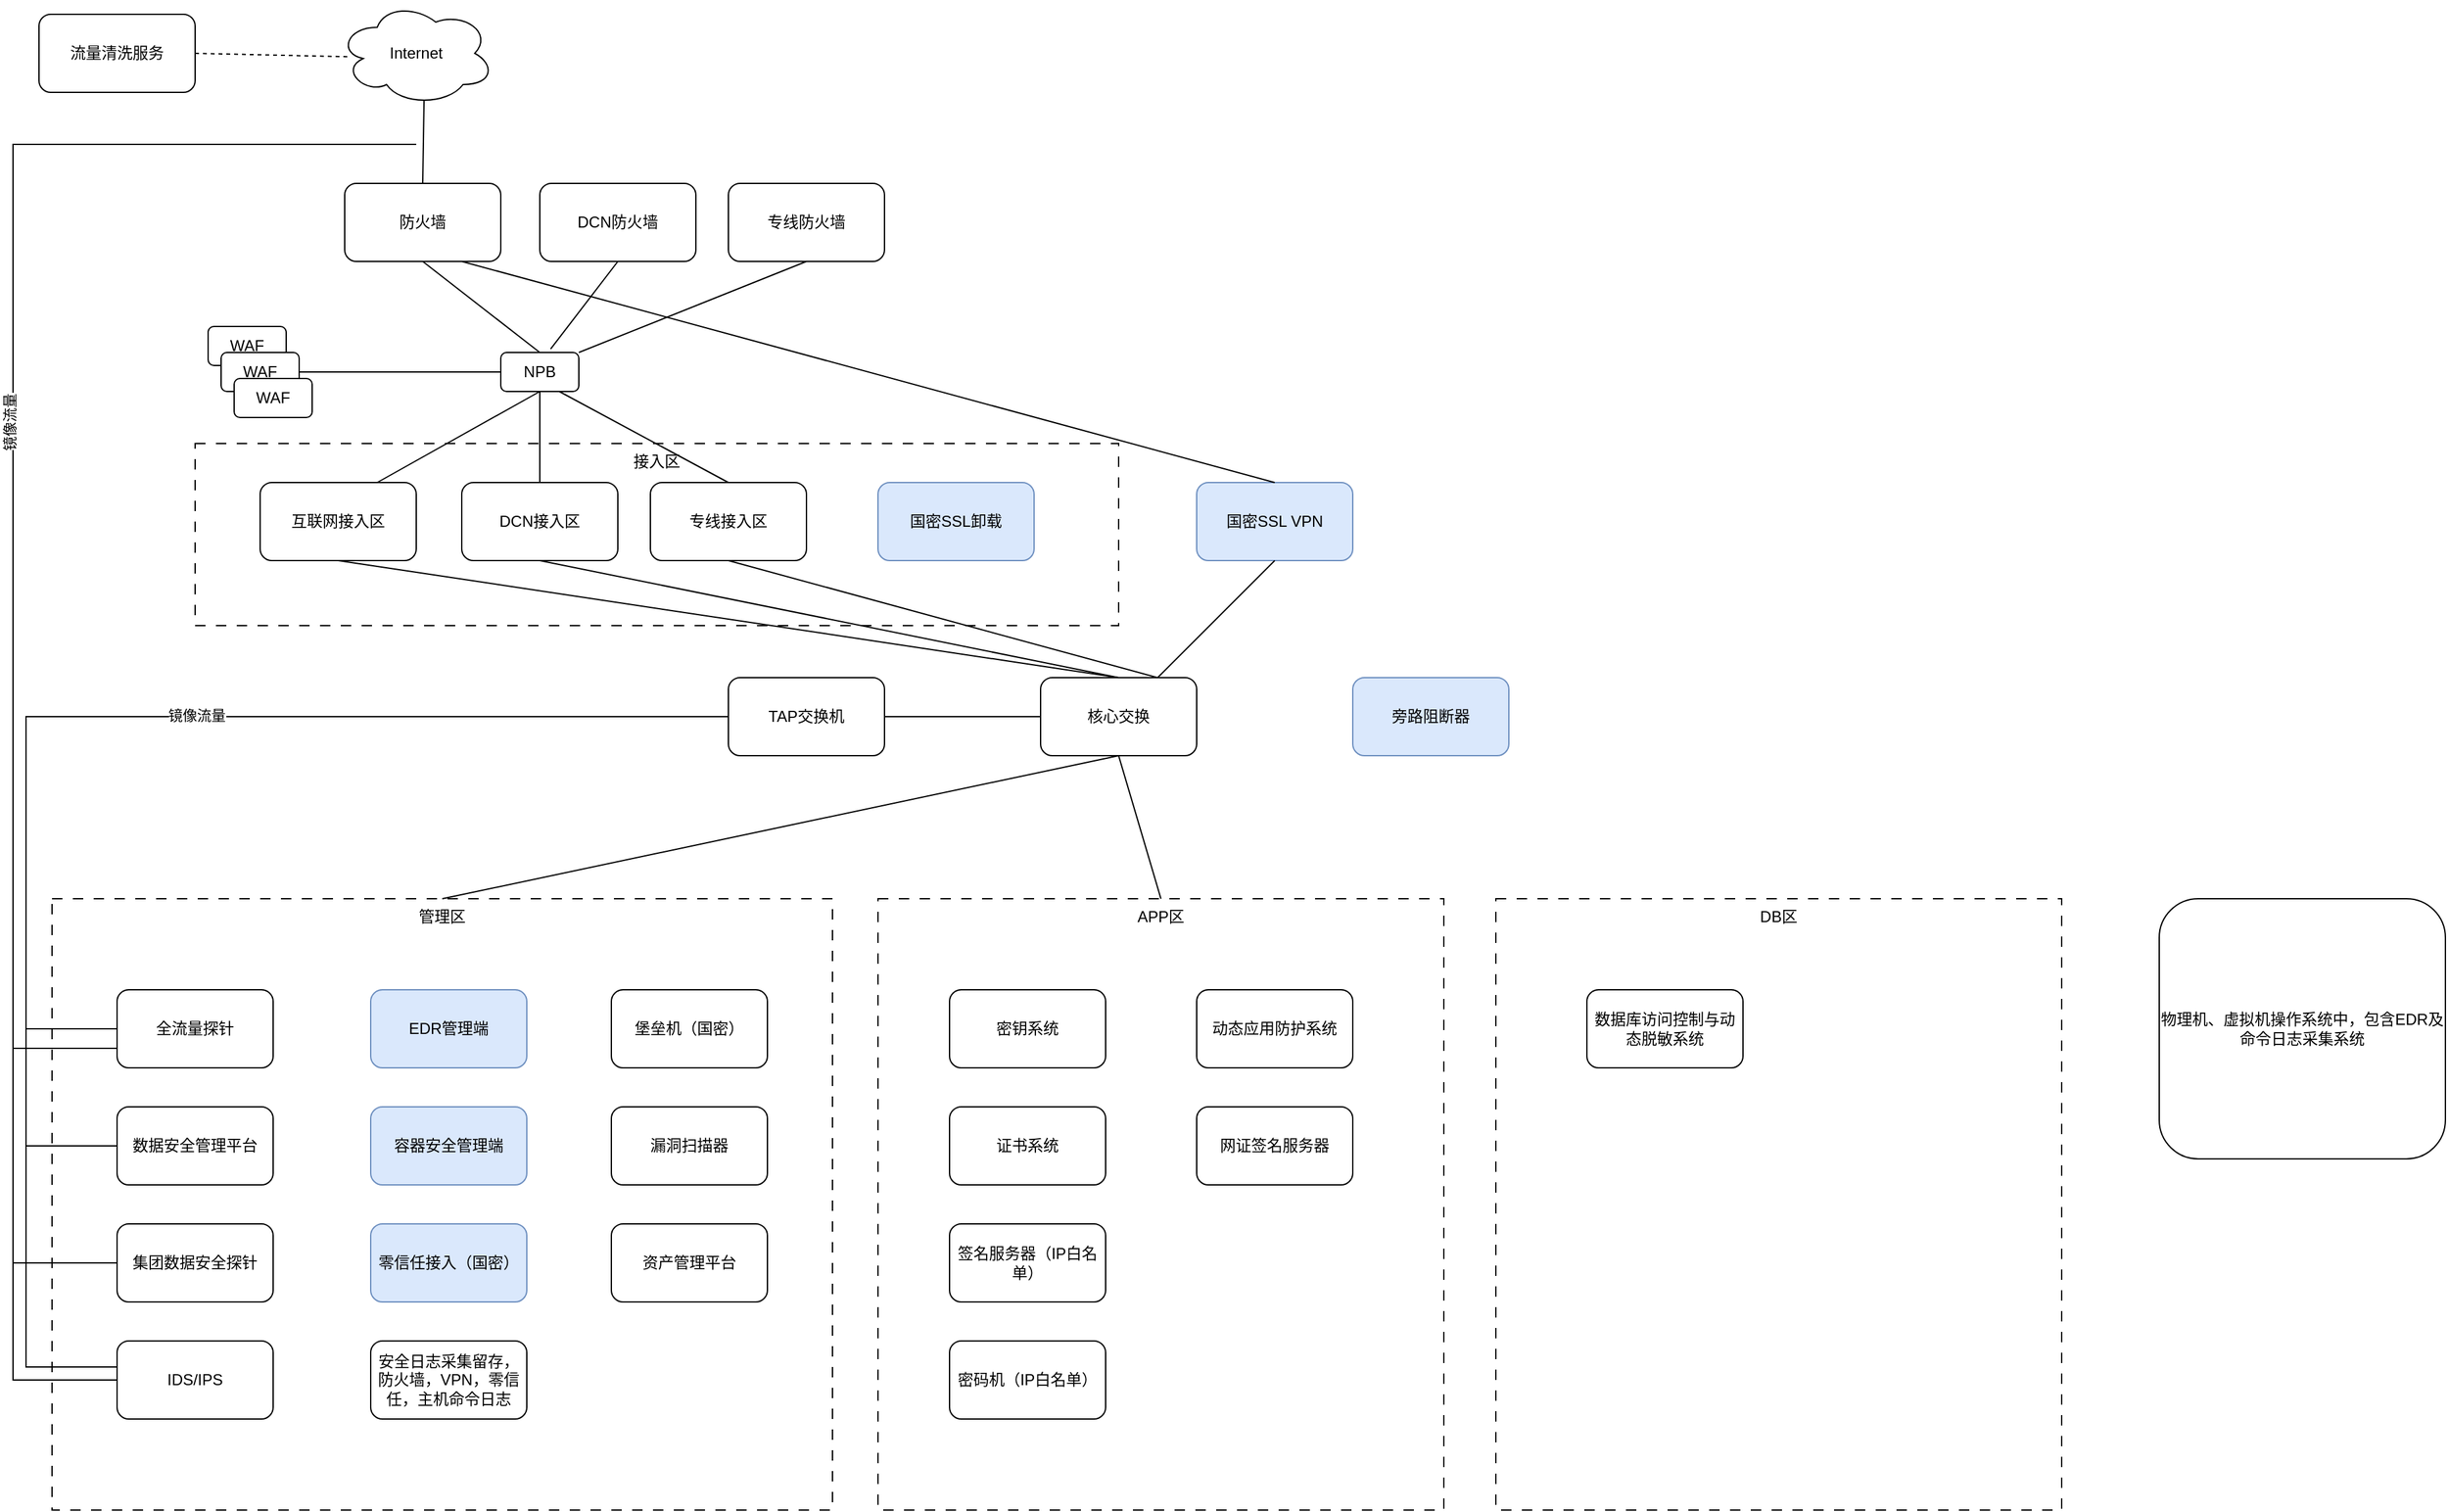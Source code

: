 <mxfile version="22.1.16" type="github">
  <diagram name="Page-1" id="SjuoFifx6ghLgIIXIPQF">
    <mxGraphModel dx="2440" dy="1332" grid="1" gridSize="10" guides="1" tooltips="1" connect="1" arrows="1" fold="1" page="1" pageScale="1" pageWidth="850" pageHeight="1100" math="0" shadow="0">
      <root>
        <mxCell id="0" />
        <mxCell id="1" parent="0" />
        <mxCell id="OezaXA5_lqatCkhkfjHj-74" value="接入区" style="rounded=0;whiteSpace=wrap;html=1;verticalAlign=top;dashed=1;dashPattern=8 8;" vertex="1" parent="1">
          <mxGeometry x="160" y="510" width="710" height="140" as="geometry" />
        </mxCell>
        <mxCell id="OezaXA5_lqatCkhkfjHj-72" value="DB区" style="rounded=0;whiteSpace=wrap;html=1;verticalAlign=top;dashed=1;dashPattern=8 8;" vertex="1" parent="1">
          <mxGeometry x="1160" y="860" width="435" height="470" as="geometry" />
        </mxCell>
        <mxCell id="OezaXA5_lqatCkhkfjHj-42" value="APP区" style="rounded=0;whiteSpace=wrap;html=1;verticalAlign=top;dashed=1;dashPattern=8 8;" vertex="1" parent="1">
          <mxGeometry x="685" y="860" width="435" height="470" as="geometry" />
        </mxCell>
        <mxCell id="OezaXA5_lqatCkhkfjHj-41" value="管理区" style="rounded=0;whiteSpace=wrap;html=1;verticalAlign=top;dashed=1;dashPattern=8 8;" vertex="1" parent="1">
          <mxGeometry x="50" y="860" width="600" height="470" as="geometry" />
        </mxCell>
        <mxCell id="OezaXA5_lqatCkhkfjHj-1" value="Internet" style="ellipse;shape=cloud;whiteSpace=wrap;html=1;" vertex="1" parent="1">
          <mxGeometry x="270" y="170" width="120" height="80" as="geometry" />
        </mxCell>
        <mxCell id="OezaXA5_lqatCkhkfjHj-2" value="" style="endArrow=none;dashed=1;html=1;rounded=0;exitX=1;exitY=0.5;exitDx=0;exitDy=0;entryX=0.064;entryY=0.533;entryDx=0;entryDy=0;entryPerimeter=0;" edge="1" parent="1" source="OezaXA5_lqatCkhkfjHj-3" target="OezaXA5_lqatCkhkfjHj-1">
          <mxGeometry width="50" height="50" relative="1" as="geometry">
            <mxPoint x="420" y="210" as="sourcePoint" />
            <mxPoint x="510" y="220" as="targetPoint" />
          </mxGeometry>
        </mxCell>
        <mxCell id="OezaXA5_lqatCkhkfjHj-3" value="流量清洗服务" style="rounded=1;whiteSpace=wrap;html=1;" vertex="1" parent="1">
          <mxGeometry x="40" y="180" width="120" height="60" as="geometry" />
        </mxCell>
        <mxCell id="OezaXA5_lqatCkhkfjHj-4" value="防火墙" style="rounded=1;whiteSpace=wrap;html=1;" vertex="1" parent="1">
          <mxGeometry x="275" y="310" width="120" height="60" as="geometry" />
        </mxCell>
        <mxCell id="OezaXA5_lqatCkhkfjHj-5" value="互联网接入区" style="rounded=1;whiteSpace=wrap;html=1;" vertex="1" parent="1">
          <mxGeometry x="210" y="540" width="120" height="60" as="geometry" />
        </mxCell>
        <mxCell id="OezaXA5_lqatCkhkfjHj-6" value="DCN接入区" style="rounded=1;whiteSpace=wrap;html=1;" vertex="1" parent="1">
          <mxGeometry x="365" y="540" width="120" height="60" as="geometry" />
        </mxCell>
        <mxCell id="OezaXA5_lqatCkhkfjHj-12" value="NPB" style="rounded=1;whiteSpace=wrap;html=1;" vertex="1" parent="1">
          <mxGeometry x="395" y="440" width="60" height="30" as="geometry" />
        </mxCell>
        <mxCell id="OezaXA5_lqatCkhkfjHj-13" value="" style="endArrow=none;html=1;rounded=0;entryX=0.5;entryY=1;entryDx=0;entryDy=0;exitX=0.5;exitY=0;exitDx=0;exitDy=0;" edge="1" parent="1" source="OezaXA5_lqatCkhkfjHj-12" target="OezaXA5_lqatCkhkfjHj-4">
          <mxGeometry width="50" height="50" relative="1" as="geometry">
            <mxPoint x="400" y="600" as="sourcePoint" />
            <mxPoint x="450" y="550" as="targetPoint" />
          </mxGeometry>
        </mxCell>
        <mxCell id="OezaXA5_lqatCkhkfjHj-14" value="" style="endArrow=none;html=1;rounded=0;entryX=0.5;entryY=1;entryDx=0;entryDy=0;exitX=0.75;exitY=0;exitDx=0;exitDy=0;" edge="1" parent="1" source="OezaXA5_lqatCkhkfjHj-5" target="OezaXA5_lqatCkhkfjHj-12">
          <mxGeometry width="50" height="50" relative="1" as="geometry">
            <mxPoint x="400" y="600" as="sourcePoint" />
            <mxPoint x="450" y="550" as="targetPoint" />
          </mxGeometry>
        </mxCell>
        <mxCell id="OezaXA5_lqatCkhkfjHj-15" value="" style="endArrow=none;html=1;rounded=0;entryX=0.5;entryY=1;entryDx=0;entryDy=0;exitX=0.5;exitY=0;exitDx=0;exitDy=0;" edge="1" parent="1" source="OezaXA5_lqatCkhkfjHj-6" target="OezaXA5_lqatCkhkfjHj-12">
          <mxGeometry width="50" height="50" relative="1" as="geometry">
            <mxPoint x="400" y="600" as="sourcePoint" />
            <mxPoint x="450" y="550" as="targetPoint" />
          </mxGeometry>
        </mxCell>
        <mxCell id="OezaXA5_lqatCkhkfjHj-17" value="" style="endArrow=none;html=1;rounded=0;entryX=0.55;entryY=0.95;entryDx=0;entryDy=0;entryPerimeter=0;exitX=0.5;exitY=0;exitDx=0;exitDy=0;" edge="1" parent="1" source="OezaXA5_lqatCkhkfjHj-4" target="OezaXA5_lqatCkhkfjHj-1">
          <mxGeometry width="50" height="50" relative="1" as="geometry">
            <mxPoint x="400" y="600" as="sourcePoint" />
            <mxPoint x="450" y="550" as="targetPoint" />
          </mxGeometry>
        </mxCell>
        <mxCell id="OezaXA5_lqatCkhkfjHj-18" value="DCN防火墙" style="rounded=1;whiteSpace=wrap;html=1;" vertex="1" parent="1">
          <mxGeometry x="425" y="310" width="120" height="60" as="geometry" />
        </mxCell>
        <mxCell id="OezaXA5_lqatCkhkfjHj-19" value="专线防火墙" style="rounded=1;whiteSpace=wrap;html=1;" vertex="1" parent="1">
          <mxGeometry x="570" y="310" width="120" height="60" as="geometry" />
        </mxCell>
        <mxCell id="OezaXA5_lqatCkhkfjHj-20" value="" style="endArrow=none;html=1;rounded=0;entryX=0.5;entryY=1;entryDx=0;entryDy=0;exitX=0.639;exitY=-0.089;exitDx=0;exitDy=0;exitPerimeter=0;" edge="1" parent="1" source="OezaXA5_lqatCkhkfjHj-12" target="OezaXA5_lqatCkhkfjHj-18">
          <mxGeometry width="50" height="50" relative="1" as="geometry">
            <mxPoint x="400" y="600" as="sourcePoint" />
            <mxPoint x="450" y="550" as="targetPoint" />
          </mxGeometry>
        </mxCell>
        <mxCell id="OezaXA5_lqatCkhkfjHj-21" value="" style="endArrow=none;html=1;rounded=0;entryX=0.5;entryY=1;entryDx=0;entryDy=0;exitX=1;exitY=0;exitDx=0;exitDy=0;" edge="1" parent="1" source="OezaXA5_lqatCkhkfjHj-12" target="OezaXA5_lqatCkhkfjHj-19">
          <mxGeometry width="50" height="50" relative="1" as="geometry">
            <mxPoint x="400" y="600" as="sourcePoint" />
            <mxPoint x="450" y="550" as="targetPoint" />
          </mxGeometry>
        </mxCell>
        <mxCell id="OezaXA5_lqatCkhkfjHj-22" value="专线接入区" style="rounded=1;whiteSpace=wrap;html=1;" vertex="1" parent="1">
          <mxGeometry x="510" y="540" width="120" height="60" as="geometry" />
        </mxCell>
        <mxCell id="OezaXA5_lqatCkhkfjHj-23" value="" style="endArrow=none;html=1;rounded=0;entryX=0.75;entryY=1;entryDx=0;entryDy=0;exitX=0.5;exitY=0;exitDx=0;exitDy=0;" edge="1" parent="1" source="OezaXA5_lqatCkhkfjHj-22" target="OezaXA5_lqatCkhkfjHj-12">
          <mxGeometry width="50" height="50" relative="1" as="geometry">
            <mxPoint x="400" y="600" as="sourcePoint" />
            <mxPoint x="450" y="550" as="targetPoint" />
          </mxGeometry>
        </mxCell>
        <mxCell id="OezaXA5_lqatCkhkfjHj-24" value="" style="endArrow=none;html=1;rounded=0;entryX=0;entryY=0.5;entryDx=0;entryDy=0;" edge="1" parent="1" target="OezaXA5_lqatCkhkfjHj-12">
          <mxGeometry width="50" height="50" relative="1" as="geometry">
            <mxPoint x="240" y="455" as="sourcePoint" />
            <mxPoint x="450" y="550" as="targetPoint" />
          </mxGeometry>
        </mxCell>
        <mxCell id="OezaXA5_lqatCkhkfjHj-25" value="WAF" style="rounded=1;whiteSpace=wrap;html=1;" vertex="1" parent="1">
          <mxGeometry x="170" y="420" width="60" height="30" as="geometry" />
        </mxCell>
        <mxCell id="OezaXA5_lqatCkhkfjHj-26" value="WAF" style="rounded=1;whiteSpace=wrap;html=1;" vertex="1" parent="1">
          <mxGeometry x="180" y="440" width="60" height="30" as="geometry" />
        </mxCell>
        <mxCell id="OezaXA5_lqatCkhkfjHj-27" value="WAF" style="rounded=1;whiteSpace=wrap;html=1;" vertex="1" parent="1">
          <mxGeometry x="190" y="460" width="60" height="30" as="geometry" />
        </mxCell>
        <mxCell id="OezaXA5_lqatCkhkfjHj-28" value="漏洞扫描器" style="rounded=1;whiteSpace=wrap;html=1;" vertex="1" parent="1">
          <mxGeometry x="480" y="1020" width="120" height="60" as="geometry" />
        </mxCell>
        <mxCell id="OezaXA5_lqatCkhkfjHj-29" value="资产管理平台" style="rounded=1;whiteSpace=wrap;html=1;" vertex="1" parent="1">
          <mxGeometry x="480" y="1110" width="120" height="60" as="geometry" />
        </mxCell>
        <mxCell id="OezaXA5_lqatCkhkfjHj-30" value="全流量探针" style="rounded=1;whiteSpace=wrap;html=1;" vertex="1" parent="1">
          <mxGeometry x="100" y="930" width="120" height="60" as="geometry" />
        </mxCell>
        <mxCell id="OezaXA5_lqatCkhkfjHj-31" value="集团数据安全探针" style="rounded=1;whiteSpace=wrap;html=1;" vertex="1" parent="1">
          <mxGeometry x="100" y="1110" width="120" height="60" as="geometry" />
        </mxCell>
        <mxCell id="OezaXA5_lqatCkhkfjHj-32" value="EDR管理端" style="rounded=1;whiteSpace=wrap;html=1;fillColor=#dae8fc;strokeColor=#6c8ebf;" vertex="1" parent="1">
          <mxGeometry x="295" y="930" width="120" height="60" as="geometry" />
        </mxCell>
        <mxCell id="OezaXA5_lqatCkhkfjHj-33" value="容器安全管理端" style="rounded=1;whiteSpace=wrap;html=1;fillColor=#dae8fc;strokeColor=#6c8ebf;" vertex="1" parent="1">
          <mxGeometry x="295" y="1020" width="120" height="60" as="geometry" />
        </mxCell>
        <mxCell id="OezaXA5_lqatCkhkfjHj-34" value="零信任接入（国密）" style="rounded=1;whiteSpace=wrap;html=1;fillColor=#dae8fc;strokeColor=#6c8ebf;" vertex="1" parent="1">
          <mxGeometry x="295" y="1110" width="120" height="60" as="geometry" />
        </mxCell>
        <mxCell id="OezaXA5_lqatCkhkfjHj-35" value="安全日志采集留存，防火墙，VPN，零信任，主机命令日志" style="rounded=1;whiteSpace=wrap;html=1;" vertex="1" parent="1">
          <mxGeometry x="295" y="1200" width="120" height="60" as="geometry" />
        </mxCell>
        <mxCell id="OezaXA5_lqatCkhkfjHj-36" value="密钥系统" style="rounded=1;whiteSpace=wrap;html=1;" vertex="1" parent="1">
          <mxGeometry x="740" y="930" width="120" height="60" as="geometry" />
        </mxCell>
        <mxCell id="OezaXA5_lqatCkhkfjHj-37" value="证书系统" style="rounded=1;whiteSpace=wrap;html=1;" vertex="1" parent="1">
          <mxGeometry x="740" y="1020" width="120" height="60" as="geometry" />
        </mxCell>
        <mxCell id="OezaXA5_lqatCkhkfjHj-38" value="签名服务器（IP白名单）" style="rounded=1;whiteSpace=wrap;html=1;" vertex="1" parent="1">
          <mxGeometry x="740" y="1110" width="120" height="60" as="geometry" />
        </mxCell>
        <mxCell id="OezaXA5_lqatCkhkfjHj-39" value="密码机（IP白名单）" style="rounded=1;whiteSpace=wrap;html=1;" vertex="1" parent="1">
          <mxGeometry x="740" y="1200" width="120" height="60" as="geometry" />
        </mxCell>
        <mxCell id="OezaXA5_lqatCkhkfjHj-40" value="堡垒机（国密）" style="rounded=1;whiteSpace=wrap;html=1;" vertex="1" parent="1">
          <mxGeometry x="480" y="930" width="120" height="60" as="geometry" />
        </mxCell>
        <mxCell id="OezaXA5_lqatCkhkfjHj-43" value="核心交换" style="rounded=1;whiteSpace=wrap;html=1;" vertex="1" parent="1">
          <mxGeometry x="810" y="690" width="120" height="60" as="geometry" />
        </mxCell>
        <mxCell id="OezaXA5_lqatCkhkfjHj-44" value="" style="endArrow=none;html=1;rounded=0;exitX=0;exitY=0.5;exitDx=0;exitDy=0;entryX=0;entryY=0.5;entryDx=0;entryDy=0;" edge="1" parent="1" source="OezaXA5_lqatCkhkfjHj-30" target="OezaXA5_lqatCkhkfjHj-47">
          <mxGeometry width="50" height="50" relative="1" as="geometry">
            <mxPoint x="20" y="1080" as="sourcePoint" />
            <mxPoint x="510" y="720" as="targetPoint" />
            <Array as="points">
              <mxPoint x="30" y="960" />
              <mxPoint x="30" y="720" />
            </Array>
          </mxGeometry>
        </mxCell>
        <mxCell id="OezaXA5_lqatCkhkfjHj-45" value="镜像流量" style="edgeLabel;html=1;align=center;verticalAlign=middle;resizable=0;points=[];" vertex="1" connectable="0" parent="OezaXA5_lqatCkhkfjHj-44">
          <mxGeometry x="0.038" y="1" relative="1" as="geometry">
            <mxPoint as="offset" />
          </mxGeometry>
        </mxCell>
        <mxCell id="OezaXA5_lqatCkhkfjHj-46" value="" style="endArrow=none;html=1;rounded=0;exitX=0;exitY=0.75;exitDx=0;exitDy=0;" edge="1" parent="1" source="OezaXA5_lqatCkhkfjHj-30">
          <mxGeometry width="50" height="50" relative="1" as="geometry">
            <mxPoint x="20" y="1070" as="sourcePoint" />
            <mxPoint x="330" y="280" as="targetPoint" />
            <Array as="points">
              <mxPoint x="20" y="975" />
              <mxPoint x="20" y="280" />
            </Array>
          </mxGeometry>
        </mxCell>
        <mxCell id="OezaXA5_lqatCkhkfjHj-49" value="镜像流量" style="edgeLabel;html=1;align=center;verticalAlign=middle;resizable=0;points=[];horizontal=0;" vertex="1" connectable="0" parent="OezaXA5_lqatCkhkfjHj-46">
          <mxGeometry x="0.034" y="3" relative="1" as="geometry">
            <mxPoint as="offset" />
          </mxGeometry>
        </mxCell>
        <mxCell id="OezaXA5_lqatCkhkfjHj-47" value="TAP交换机" style="rounded=1;whiteSpace=wrap;html=1;" vertex="1" parent="1">
          <mxGeometry x="570" y="690" width="120" height="60" as="geometry" />
        </mxCell>
        <mxCell id="OezaXA5_lqatCkhkfjHj-48" value="" style="endArrow=none;html=1;rounded=0;entryX=0;entryY=0.5;entryDx=0;entryDy=0;exitX=1;exitY=0.5;exitDx=0;exitDy=0;" edge="1" parent="1" source="OezaXA5_lqatCkhkfjHj-47" target="OezaXA5_lqatCkhkfjHj-43">
          <mxGeometry width="50" height="50" relative="1" as="geometry">
            <mxPoint x="400" y="900" as="sourcePoint" />
            <mxPoint x="450" y="850" as="targetPoint" />
          </mxGeometry>
        </mxCell>
        <mxCell id="OezaXA5_lqatCkhkfjHj-50" value="" style="endArrow=none;html=1;rounded=0;entryX=0.5;entryY=1;entryDx=0;entryDy=0;exitX=0.5;exitY=0;exitDx=0;exitDy=0;" edge="1" parent="1" source="OezaXA5_lqatCkhkfjHj-43" target="OezaXA5_lqatCkhkfjHj-5">
          <mxGeometry width="50" height="50" relative="1" as="geometry">
            <mxPoint x="400" y="900" as="sourcePoint" />
            <mxPoint x="450" y="850" as="targetPoint" />
          </mxGeometry>
        </mxCell>
        <mxCell id="OezaXA5_lqatCkhkfjHj-52" value="" style="endArrow=none;html=1;rounded=0;entryX=0.5;entryY=1;entryDx=0;entryDy=0;exitX=0.5;exitY=0;exitDx=0;exitDy=0;" edge="1" parent="1" source="OezaXA5_lqatCkhkfjHj-43">
          <mxGeometry width="50" height="50" relative="1" as="geometry">
            <mxPoint x="785" y="690" as="sourcePoint" />
            <mxPoint x="425" y="600" as="targetPoint" />
          </mxGeometry>
        </mxCell>
        <mxCell id="OezaXA5_lqatCkhkfjHj-53" value="" style="endArrow=none;html=1;rounded=0;entryX=0.5;entryY=1;entryDx=0;entryDy=0;exitX=0.75;exitY=0;exitDx=0;exitDy=0;" edge="1" parent="1" source="OezaXA5_lqatCkhkfjHj-43">
          <mxGeometry width="50" height="50" relative="1" as="geometry">
            <mxPoint x="1015" y="690" as="sourcePoint" />
            <mxPoint x="570" y="600" as="targetPoint" />
          </mxGeometry>
        </mxCell>
        <mxCell id="OezaXA5_lqatCkhkfjHj-54" value="" style="endArrow=none;html=1;rounded=0;entryX=0.5;entryY=1;entryDx=0;entryDy=0;exitX=0.5;exitY=0;exitDx=0;exitDy=0;" edge="1" parent="1" source="OezaXA5_lqatCkhkfjHj-41" target="OezaXA5_lqatCkhkfjHj-43">
          <mxGeometry width="50" height="50" relative="1" as="geometry">
            <mxPoint x="730" y="900" as="sourcePoint" />
            <mxPoint x="780" y="850" as="targetPoint" />
          </mxGeometry>
        </mxCell>
        <mxCell id="OezaXA5_lqatCkhkfjHj-55" value="" style="endArrow=none;html=1;rounded=0;entryX=0.5;entryY=1;entryDx=0;entryDy=0;exitX=0.5;exitY=0;exitDx=0;exitDy=0;" edge="1" parent="1" source="OezaXA5_lqatCkhkfjHj-42" target="OezaXA5_lqatCkhkfjHj-43">
          <mxGeometry width="50" height="50" relative="1" as="geometry">
            <mxPoint x="730" y="900" as="sourcePoint" />
            <mxPoint x="780" y="850" as="targetPoint" />
          </mxGeometry>
        </mxCell>
        <mxCell id="OezaXA5_lqatCkhkfjHj-56" value="动态应用防护系统" style="rounded=1;whiteSpace=wrap;html=1;" vertex="1" parent="1">
          <mxGeometry x="930" y="930" width="120" height="60" as="geometry" />
        </mxCell>
        <mxCell id="OezaXA5_lqatCkhkfjHj-57" value="网证签名服务器" style="rounded=1;whiteSpace=wrap;html=1;" vertex="1" parent="1">
          <mxGeometry x="930" y="1020" width="120" height="60" as="geometry" />
        </mxCell>
        <mxCell id="OezaXA5_lqatCkhkfjHj-58" value="数据安全管理平台" style="rounded=1;whiteSpace=wrap;html=1;" vertex="1" parent="1">
          <mxGeometry x="100" y="1020" width="120" height="60" as="geometry" />
        </mxCell>
        <mxCell id="OezaXA5_lqatCkhkfjHj-63" value="" style="endArrow=none;html=1;rounded=0;entryX=0;entryY=0.5;entryDx=0;entryDy=0;" edge="1" parent="1" target="OezaXA5_lqatCkhkfjHj-31">
          <mxGeometry width="50" height="50" relative="1" as="geometry">
            <mxPoint x="20" y="970" as="sourcePoint" />
            <mxPoint x="20" y="1050" as="targetPoint" />
            <Array as="points">
              <mxPoint x="20" y="1140" />
            </Array>
          </mxGeometry>
        </mxCell>
        <mxCell id="OezaXA5_lqatCkhkfjHj-64" value="" style="endArrow=none;html=1;rounded=0;entryX=0;entryY=0.5;entryDx=0;entryDy=0;" edge="1" parent="1" target="OezaXA5_lqatCkhkfjHj-58">
          <mxGeometry width="50" height="50" relative="1" as="geometry">
            <mxPoint x="30" y="960" as="sourcePoint" />
            <mxPoint x="30" y="1090" as="targetPoint" />
            <Array as="points">
              <mxPoint x="30" y="1050" />
            </Array>
          </mxGeometry>
        </mxCell>
        <mxCell id="OezaXA5_lqatCkhkfjHj-65" value="物理机、虚拟机操作系统中，包含EDR及命令日志采集系统" style="rounded=1;whiteSpace=wrap;html=1;" vertex="1" parent="1">
          <mxGeometry x="1670" y="860" width="220" height="200" as="geometry" />
        </mxCell>
        <mxCell id="OezaXA5_lqatCkhkfjHj-66" value="IDS/IPS" style="rounded=1;whiteSpace=wrap;html=1;" vertex="1" parent="1">
          <mxGeometry x="100" y="1200" width="120" height="60" as="geometry" />
        </mxCell>
        <mxCell id="OezaXA5_lqatCkhkfjHj-67" value="" style="endArrow=none;html=1;rounded=0;entryX=0;entryY=0.5;entryDx=0;entryDy=0;" edge="1" parent="1">
          <mxGeometry width="50" height="50" relative="1" as="geometry">
            <mxPoint x="20" y="1060" as="sourcePoint" />
            <mxPoint x="100" y="1230" as="targetPoint" />
            <Array as="points">
              <mxPoint x="20" y="1230" />
            </Array>
          </mxGeometry>
        </mxCell>
        <mxCell id="OezaXA5_lqatCkhkfjHj-68" value="" style="endArrow=none;html=1;rounded=0;entryX=0;entryY=0.5;entryDx=0;entryDy=0;" edge="1" parent="1">
          <mxGeometry width="50" height="50" relative="1" as="geometry">
            <mxPoint x="30" y="1050" as="sourcePoint" />
            <mxPoint x="100" y="1220" as="targetPoint" />
            <Array as="points">
              <mxPoint x="30" y="1220" />
            </Array>
          </mxGeometry>
        </mxCell>
        <mxCell id="OezaXA5_lqatCkhkfjHj-69" value="旁路阻断器" style="rounded=1;whiteSpace=wrap;html=1;fillColor=#dae8fc;strokeColor=#6c8ebf;" vertex="1" parent="1">
          <mxGeometry x="1050" y="690" width="120" height="60" as="geometry" />
        </mxCell>
        <mxCell id="OezaXA5_lqatCkhkfjHj-71" value="数据库访问控制与动态脱敏系统" style="rounded=1;whiteSpace=wrap;html=1;" vertex="1" parent="1">
          <mxGeometry x="1230" y="930" width="120" height="60" as="geometry" />
        </mxCell>
        <mxCell id="OezaXA5_lqatCkhkfjHj-73" value="国密SSL卸载" style="rounded=1;whiteSpace=wrap;html=1;fillColor=#dae8fc;strokeColor=#6c8ebf;" vertex="1" parent="1">
          <mxGeometry x="685" y="540" width="120" height="60" as="geometry" />
        </mxCell>
        <mxCell id="OezaXA5_lqatCkhkfjHj-76" value="国密SSL VPN" style="rounded=1;whiteSpace=wrap;html=1;fillColor=#dae8fc;strokeColor=#6c8ebf;" vertex="1" parent="1">
          <mxGeometry x="930" y="540" width="120" height="60" as="geometry" />
        </mxCell>
        <mxCell id="OezaXA5_lqatCkhkfjHj-77" value="" style="endArrow=none;html=1;rounded=0;exitX=0.75;exitY=1;exitDx=0;exitDy=0;entryX=0.5;entryY=0;entryDx=0;entryDy=0;" edge="1" parent="1" source="OezaXA5_lqatCkhkfjHj-4" target="OezaXA5_lqatCkhkfjHj-76">
          <mxGeometry width="50" height="50" relative="1" as="geometry">
            <mxPoint x="930" y="470" as="sourcePoint" />
            <mxPoint x="980" y="420" as="targetPoint" />
          </mxGeometry>
        </mxCell>
        <mxCell id="OezaXA5_lqatCkhkfjHj-79" value="" style="endArrow=none;html=1;rounded=0;entryX=0.5;entryY=1;entryDx=0;entryDy=0;exitX=0.75;exitY=0;exitDx=0;exitDy=0;" edge="1" parent="1" source="OezaXA5_lqatCkhkfjHj-43" target="OezaXA5_lqatCkhkfjHj-76">
          <mxGeometry width="50" height="50" relative="1" as="geometry">
            <mxPoint x="700" y="730" as="sourcePoint" />
            <mxPoint x="750" y="680" as="targetPoint" />
          </mxGeometry>
        </mxCell>
      </root>
    </mxGraphModel>
  </diagram>
</mxfile>

